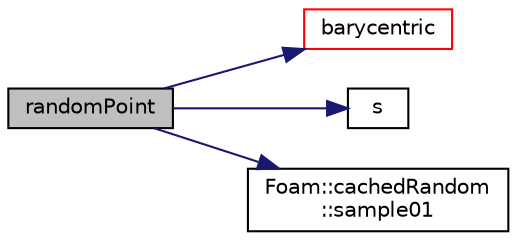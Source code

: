 digraph "randomPoint"
{
  bgcolor="transparent";
  edge [fontname="Helvetica",fontsize="10",labelfontname="Helvetica",labelfontsize="10"];
  node [fontname="Helvetica",fontsize="10",shape=record];
  rankdir="LR";
  Node1 [label="randomPoint",height=0.2,width=0.4,color="black", fillcolor="grey75", style="filled", fontcolor="black"];
  Node1 -> Node2 [color="midnightblue",fontsize="10",style="solid",fontname="Helvetica"];
  Node2 [label="barycentric",height=0.2,width=0.4,color="red",URL="$a02645.html#af25ab613c3d54bb72f48d06e81ed88cc",tooltip="Calculate the barycentric coordinates of the given. "];
  Node1 -> Node3 [color="midnightblue",fontsize="10",style="solid",fontname="Helvetica"];
  Node3 [label="s",height=0.2,width=0.4,color="black",URL="$a04375.html#a6d6b99210a64ad23792eb7a3b0411c42"];
  Node1 -> Node4 [color="midnightblue",fontsize="10",style="solid",fontname="Helvetica"];
  Node4 [label="Foam::cachedRandom\l::sample01",height=0.2,width=0.4,color="black",URL="$a00189.html#a69e8ec3910ef84b36df7af5b8e692c0a",tooltip="Return a sample whose components lie in the range 0-1. "];
}
